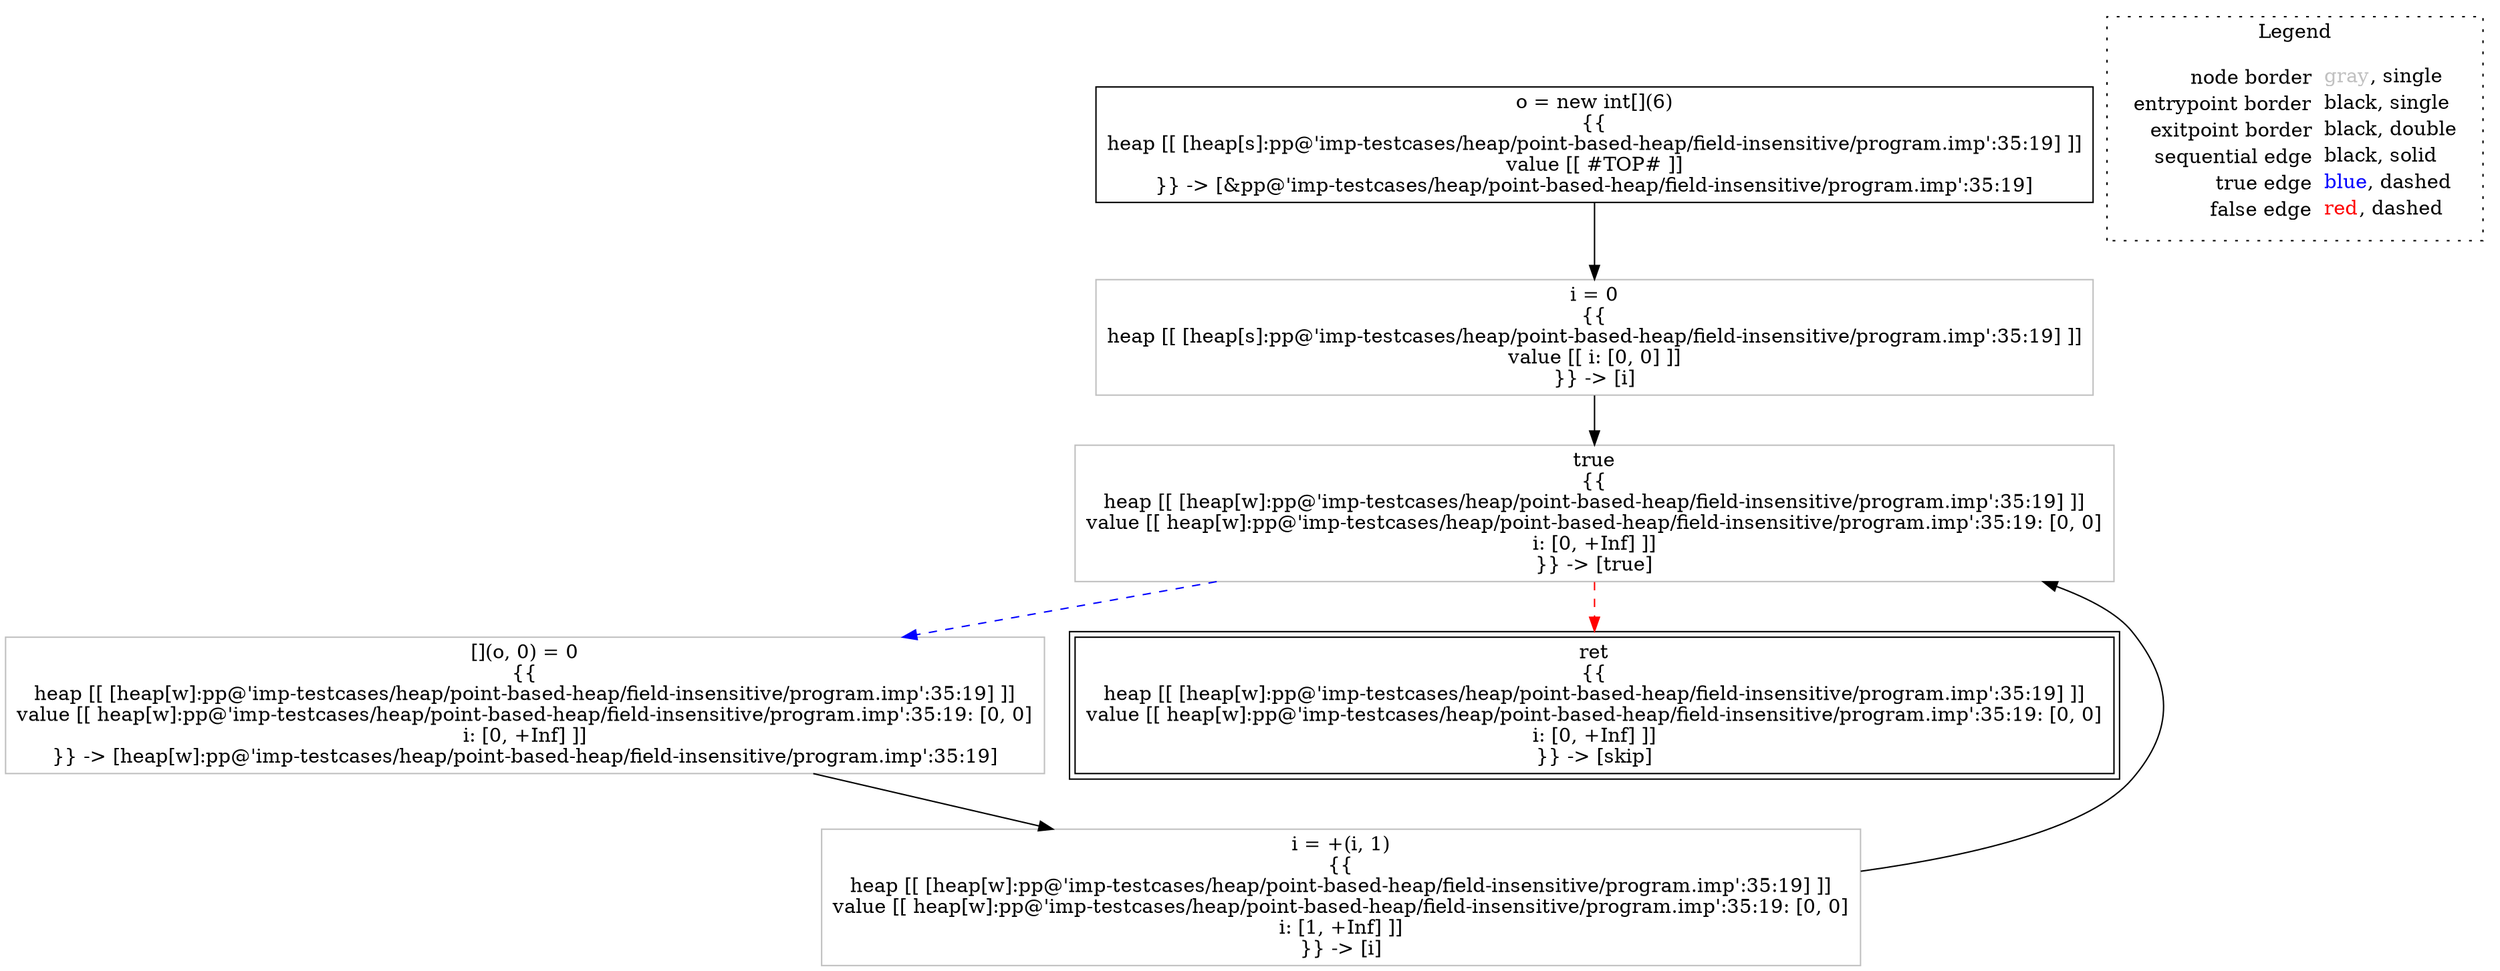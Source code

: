 digraph {
	"node0" [shape="rect",color="black",label=<o = new int[](6)<BR/>{{<BR/>heap [[ [heap[s]:pp@'imp-testcases/heap/point-based-heap/field-insensitive/program.imp':35:19] ]]<BR/>value [[ #TOP# ]]<BR/>}} -&gt; [&amp;pp@'imp-testcases/heap/point-based-heap/field-insensitive/program.imp':35:19]>];
	"node1" [shape="rect",color="gray",label=<[](o, 0) = 0<BR/>{{<BR/>heap [[ [heap[w]:pp@'imp-testcases/heap/point-based-heap/field-insensitive/program.imp':35:19] ]]<BR/>value [[ heap[w]:pp@'imp-testcases/heap/point-based-heap/field-insensitive/program.imp':35:19: [0, 0]<BR/>i: [0, +Inf] ]]<BR/>}} -&gt; [heap[w]:pp@'imp-testcases/heap/point-based-heap/field-insensitive/program.imp':35:19]>];
	"node2" [shape="rect",color="gray",label=<i = 0<BR/>{{<BR/>heap [[ [heap[s]:pp@'imp-testcases/heap/point-based-heap/field-insensitive/program.imp':35:19] ]]<BR/>value [[ i: [0, 0] ]]<BR/>}} -&gt; [i]>];
	"node3" [shape="rect",color="gray",label=<true<BR/>{{<BR/>heap [[ [heap[w]:pp@'imp-testcases/heap/point-based-heap/field-insensitive/program.imp':35:19] ]]<BR/>value [[ heap[w]:pp@'imp-testcases/heap/point-based-heap/field-insensitive/program.imp':35:19: [0, 0]<BR/>i: [0, +Inf] ]]<BR/>}} -&gt; [true]>];
	"node4" [shape="rect",color="black",peripheries="2",label=<ret<BR/>{{<BR/>heap [[ [heap[w]:pp@'imp-testcases/heap/point-based-heap/field-insensitive/program.imp':35:19] ]]<BR/>value [[ heap[w]:pp@'imp-testcases/heap/point-based-heap/field-insensitive/program.imp':35:19: [0, 0]<BR/>i: [0, +Inf] ]]<BR/>}} -&gt; [skip]>];
	"node5" [shape="rect",color="gray",label=<i = +(i, 1)<BR/>{{<BR/>heap [[ [heap[w]:pp@'imp-testcases/heap/point-based-heap/field-insensitive/program.imp':35:19] ]]<BR/>value [[ heap[w]:pp@'imp-testcases/heap/point-based-heap/field-insensitive/program.imp':35:19: [0, 0]<BR/>i: [1, +Inf] ]]<BR/>}} -&gt; [i]>];
	"node1" -> "node5" [color="black"];
	"node0" -> "node2" [color="black"];
	"node2" -> "node3" [color="black"];
	"node3" -> "node1" [color="blue",style="dashed"];
	"node3" -> "node4" [color="red",style="dashed"];
	"node5" -> "node3" [color="black"];
subgraph cluster_legend {
	label="Legend";
	style=dotted;
	node [shape=plaintext];
	"legend" [label=<<table border="0" cellpadding="2" cellspacing="0" cellborder="0"><tr><td align="right">node border&nbsp;</td><td align="left"><font color="gray">gray</font>, single</td></tr><tr><td align="right">entrypoint border&nbsp;</td><td align="left"><font color="black">black</font>, single</td></tr><tr><td align="right">exitpoint border&nbsp;</td><td align="left"><font color="black">black</font>, double</td></tr><tr><td align="right">sequential edge&nbsp;</td><td align="left"><font color="black">black</font>, solid</td></tr><tr><td align="right">true edge&nbsp;</td><td align="left"><font color="blue">blue</font>, dashed</td></tr><tr><td align="right">false edge&nbsp;</td><td align="left"><font color="red">red</font>, dashed</td></tr></table>>];
}

}
